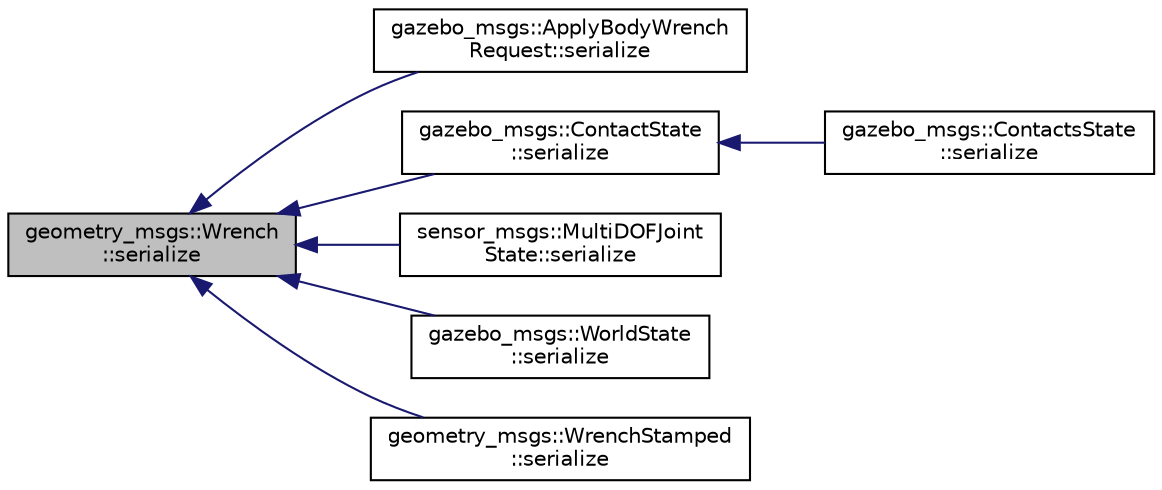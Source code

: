 digraph "geometry_msgs::Wrench::serialize"
{
  edge [fontname="Helvetica",fontsize="10",labelfontname="Helvetica",labelfontsize="10"];
  node [fontname="Helvetica",fontsize="10",shape=record];
  rankdir="LR";
  Node1 [label="geometry_msgs::Wrench\l::serialize",height=0.2,width=0.4,color="black", fillcolor="grey75", style="filled" fontcolor="black"];
  Node1 -> Node2 [dir="back",color="midnightblue",fontsize="10",style="solid",fontname="Helvetica"];
  Node2 [label="gazebo_msgs::ApplyBodyWrench\lRequest::serialize",height=0.2,width=0.4,color="black", fillcolor="white", style="filled",URL="$classgazebo__msgs_1_1_apply_body_wrench_request.html#a35cbbc5c0580061ca6213140d05aa9f5"];
  Node1 -> Node3 [dir="back",color="midnightblue",fontsize="10",style="solid",fontname="Helvetica"];
  Node3 [label="gazebo_msgs::ContactState\l::serialize",height=0.2,width=0.4,color="black", fillcolor="white", style="filled",URL="$classgazebo__msgs_1_1_contact_state.html#a8b489e7cb9869ea321a369557d86006c"];
  Node3 -> Node4 [dir="back",color="midnightblue",fontsize="10",style="solid",fontname="Helvetica"];
  Node4 [label="gazebo_msgs::ContactsState\l::serialize",height=0.2,width=0.4,color="black", fillcolor="white", style="filled",URL="$classgazebo__msgs_1_1_contacts_state.html#a13b9fbf6198c7b4589c3d51e85b9d3c3"];
  Node1 -> Node5 [dir="back",color="midnightblue",fontsize="10",style="solid",fontname="Helvetica"];
  Node5 [label="sensor_msgs::MultiDOFJoint\lState::serialize",height=0.2,width=0.4,color="black", fillcolor="white", style="filled",URL="$classsensor__msgs_1_1_multi_d_o_f_joint_state.html#a6d318896c545c09bcb463b4d3066d331"];
  Node1 -> Node6 [dir="back",color="midnightblue",fontsize="10",style="solid",fontname="Helvetica"];
  Node6 [label="gazebo_msgs::WorldState\l::serialize",height=0.2,width=0.4,color="black", fillcolor="white", style="filled",URL="$classgazebo__msgs_1_1_world_state.html#a9068559088deb85a987b5ae6b5c18f3a"];
  Node1 -> Node7 [dir="back",color="midnightblue",fontsize="10",style="solid",fontname="Helvetica"];
  Node7 [label="geometry_msgs::WrenchStamped\l::serialize",height=0.2,width=0.4,color="black", fillcolor="white", style="filled",URL="$classgeometry__msgs_1_1_wrench_stamped.html#aac1a285e828dad32a9a8497d055a7ec6"];
}

